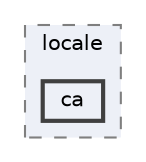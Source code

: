 digraph "C:/Users/LukeMabie/documents/Development/Password_Saver_Using_Django-master/venv/Lib/site-packages/django/conf/locale/ca"
{
 // LATEX_PDF_SIZE
  bgcolor="transparent";
  edge [fontname=Helvetica,fontsize=10,labelfontname=Helvetica,labelfontsize=10];
  node [fontname=Helvetica,fontsize=10,shape=box,height=0.2,width=0.4];
  compound=true
  subgraph clusterdir_6ae4708f427b9ff73e5313b131df1071 {
    graph [ bgcolor="#edf0f7", pencolor="grey50", label="locale", fontname=Helvetica,fontsize=10 style="filled,dashed", URL="dir_6ae4708f427b9ff73e5313b131df1071.html",tooltip=""]
  dir_3fe471c67e40f19c7474d1287c625fb4 [label="ca", fillcolor="#edf0f7", color="grey25", style="filled,bold", URL="dir_3fe471c67e40f19c7474d1287c625fb4.html",tooltip=""];
  }
}
